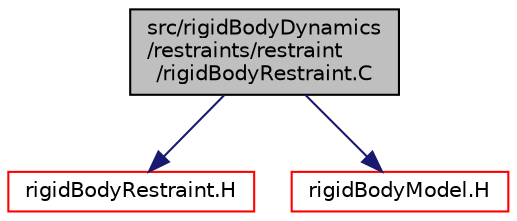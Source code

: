 digraph "src/rigidBodyDynamics/restraints/restraint/rigidBodyRestraint.C"
{
  bgcolor="transparent";
  edge [fontname="Helvetica",fontsize="10",labelfontname="Helvetica",labelfontsize="10"];
  node [fontname="Helvetica",fontsize="10",shape=record];
  Node0 [label="src/rigidBodyDynamics\l/restraints/restraint\l/rigidBodyRestraint.C",height=0.2,width=0.4,color="black", fillcolor="grey75", style="filled", fontcolor="black"];
  Node0 -> Node1 [color="midnightblue",fontsize="10",style="solid",fontname="Helvetica"];
  Node1 [label="rigidBodyRestraint.H",height=0.2,width=0.4,color="red",URL="$a14747.html"];
  Node0 -> Node119 [color="midnightblue",fontsize="10",style="solid",fontname="Helvetica"];
  Node119 [label="rigidBodyModel.H",height=0.2,width=0.4,color="red",URL="$a14774.html"];
}
